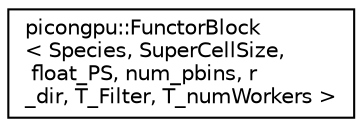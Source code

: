 digraph "Graphical Class Hierarchy"
{
 // LATEX_PDF_SIZE
  edge [fontname="Helvetica",fontsize="10",labelfontname="Helvetica",labelfontsize="10"];
  node [fontname="Helvetica",fontsize="10",shape=record];
  rankdir="LR";
  Node0 [label="picongpu::FunctorBlock\l\< Species, SuperCellSize,\l float_PS, num_pbins, r\l_dir, T_Filter, T_numWorkers \>",height=0.2,width=0.4,color="black", fillcolor="white", style="filled",URL="$structpicongpu_1_1_functor_block.html",tooltip="Functor to Run For Each SuperCell."];
}
